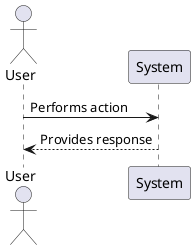 @startuml
' UML Diagram Placeholder

actor User
participant System

User -> System: Performs action
System --> User: Provides response

@enduml
